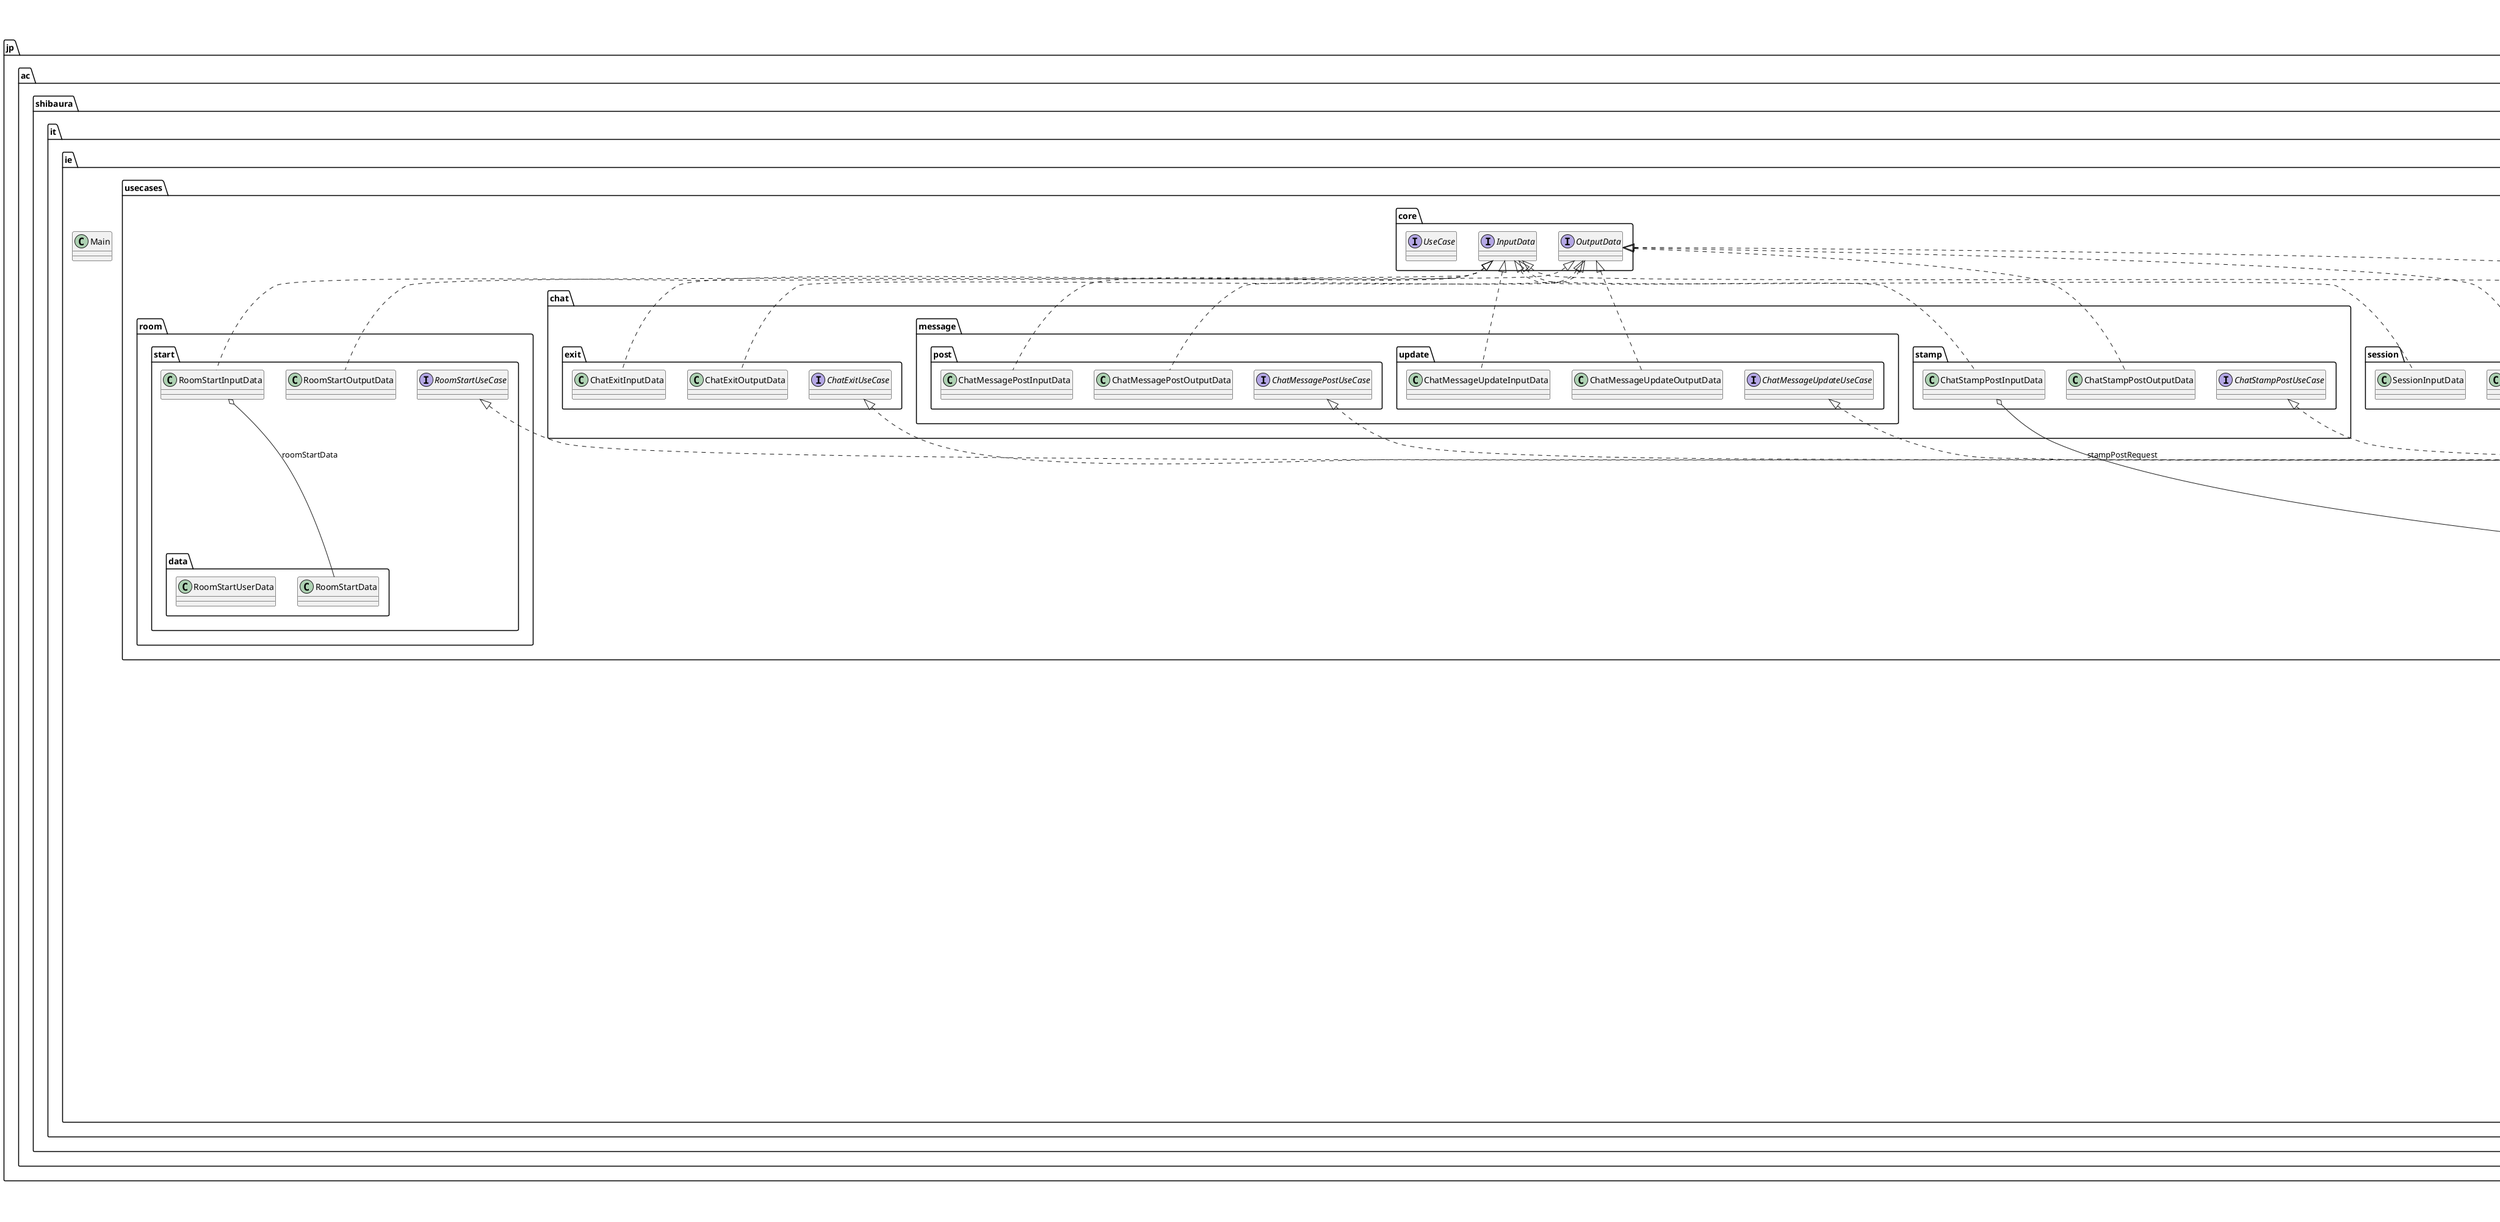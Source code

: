@startuml

title __CHATAPPSERVER's Class Diagram__\n

  namespace jp.ac.shibaura.it.ie {
    class jp.ac.shibaura.it.ie.Main {
    }
  }
  

  namespace jp.ac.shibaura.it.ie {
    namespace config {
      class jp.ac.shibaura.it.ie.config.Config {
      }
    }
  }
  

  namespace jp.ac.shibaura.it.ie {
    namespace contorollers {
      class jp.ac.shibaura.it.ie.contorollers.ChatController {
      }
    }
  }
  

  namespace jp.ac.shibaura.it.ie {
    namespace contorollers {
      class jp.ac.shibaura.it.ie.contorollers.RoomController {
      }
    }
  }
  

  namespace jp.ac.shibaura.it.ie {
    namespace domain.application.chat {
      class jp.ac.shibaura.it.ie.domain.application.chat.ChatExitInteractor {
      }
    }
  }
  

  namespace jp.ac.shibaura.it.ie {
    namespace domain.application.chat {
      namespace message {
        class jp.ac.shibaura.it.ie.domain.application.chat.message.ChatMessagePostInteractor {
        }
      }
    }
  }
  

  namespace jp.ac.shibaura.it.ie {
    namespace domain.application.chat {
      namespace message {
        class jp.ac.shibaura.it.ie.domain.application.chat.message.ChatMessageUpdateInteractor {
        }
      }
    }
  }
  

  namespace jp.ac.shibaura.it.ie {
    namespace domain.application.chat {
      namespace stamp {
        class jp.ac.shibaura.it.ie.domain.application.chat.stamp.ChatStampPostInteractor {
        }
      }
    }
  }
  

  namespace jp.ac.shibaura.it.ie {
    namespace domain.application.room {
      class jp.ac.shibaura.it.ie.domain.application.room.RoomStartInteractor {
      }
    }
  }
  

  namespace jp.ac.shibaura.it.ie {
    namespace domain.application.session {
      class jp.ac.shibaura.it.ie.domain.application.session.SessionInteractor {
      }
    }
  }
  

  namespace jp.ac.shibaura.it.ie {
    namespace domain.application.user {
      class jp.ac.shibaura.it.ie.domain.application.user.UserUpdateInteractor {
      }
    }
  }
  

  namespace jp.ac.shibaura.it.ie {
    namespace domain.model.category {
      class jp.ac.shibaura.it.ie.domain.model.category.Category {
      }
    }
  }
  

  namespace jp.ac.shibaura.it.ie {
    namespace domain.model.category {
      interface jp.ac.shibaura.it.ie.domain.model.category.CategoryRepository {
      }
    }
  }
  

  namespace jp.ac.shibaura.it.ie {
    namespace domain.model.chat {
      class jp.ac.shibaura.it.ie.domain.model.chat.Chat {
      }
    }
  }
  

  namespace jp.ac.shibaura.it.ie {
    namespace domain.model.chat {
      interface jp.ac.shibaura.it.ie.domain.model.chat.ChatRepository {
      }
    }
  }
  

  namespace jp.ac.shibaura.it.ie {
    namespace domain.model.chat {
      class jp.ac.shibaura.it.ie.domain.model.chat.Message {
      }
    }
  }
  

  namespace jp.ac.shibaura.it.ie {
    namespace domain.model.chat {
      class jp.ac.shibaura.it.ie.domain.model.chat.Stamp {
      }
    }
  }
  

  namespace jp.ac.shibaura.it.ie {
    namespace domain.model.image {
      class jp.ac.shibaura.it.ie.domain.model.image.Image {
      }
    }
  }
  

  namespace jp.ac.shibaura.it.ie {
    namespace domain.model.image {
      interface jp.ac.shibaura.it.ie.domain.model.image.ImageRepository {
      }
    }
  }
  

  namespace jp.ac.shibaura.it.ie {
    namespace domain.model.imgur {
      class jp.ac.shibaura.it.ie.domain.model.imgur.Data {
      }
    }
  }
  

  namespace jp.ac.shibaura.it.ie {
    namespace domain.model.imgur {
      class jp.ac.shibaura.it.ie.domain.model.imgur.ImgurData {
      }
    }
  }
  

  namespace jp.ac.shibaura.it.ie {
    namespace domain.model.room {
      class jp.ac.shibaura.it.ie.domain.model.room.Room {
      }
    }
  }
  

  namespace jp.ac.shibaura.it.ie {
    namespace domain.model.room {
      interface jp.ac.shibaura.it.ie.domain.model.room.RoomRepository {
      }
    }
  }
  

  namespace jp.ac.shibaura.it.ie {
    namespace domain.model.session {
      interface jp.ac.shibaura.it.ie.domain.model.session.SessionRepository {
      }
    }
  }
  

  namespace jp.ac.shibaura.it.ie {
    namespace domain.model.user {
      class jp.ac.shibaura.it.ie.domain.model.user.User {
      }
    }
  }
  

  namespace jp.ac.shibaura.it.ie {
    namespace domain.model.user {
      class jp.ac.shibaura.it.ie.domain.model.user.UserId {
      }
    }
  }
  

  namespace jp.ac.shibaura.it.ie {
    namespace domain.model.user {
      class jp.ac.shibaura.it.ie.domain.model.user.UserName {
      }
    }
  }
  

  namespace jp.ac.shibaura.it.ie {
    namespace domain.model.user {
      class jp.ac.shibaura.it.ie.domain.model.user.UserPassword {
      }
    }
  }
  

  namespace jp.ac.shibaura.it.ie {
    namespace domain.model.user {
      interface jp.ac.shibaura.it.ie.domain.model.user.UserRepository {
      }
    }
  }
  

  namespace jp.ac.shibaura.it.ie {
    namespace domain.model.user {
      class jp.ac.shibaura.it.ie.domain.model.user.UserSession {
      }
    }
  }
  

  namespace jp.ac.shibaura.it.ie {
    namespace gateways.category {
      class jp.ac.shibaura.it.ie.gateways.category.MySQLCategoryRepository {
      }
    }
  }
  

  namespace jp.ac.shibaura.it.ie {
    namespace gateways.chat {
      class jp.ac.shibaura.it.ie.gateways.chat.InMemoryChatRepository {
      }
    }
  }
  

  namespace jp.ac.shibaura.it.ie {
    namespace gateways.databese {
      class jp.ac.shibaura.it.ie.gateways.databese.MySQLComm {
      }
    }
  }
  

  namespace jp.ac.shibaura.it.ie {
    namespace gateways.image {
      class jp.ac.shibaura.it.ie.gateways.image.MySQLImageRepository {
      }
    }
  }
  

  namespace jp.ac.shibaura.it.ie {
    namespace gateways.room {
      class jp.ac.shibaura.it.ie.gateways.room.InMemoryRoomRepository {
      }
    }
  }
  

  namespace jp.ac.shibaura.it.ie {
    namespace gateways.session {
      class jp.ac.shibaura.it.ie.gateways.session.InMemorySessionRepository {
      }
    }
  }
  

  namespace jp.ac.shibaura.it.ie {
    namespace gateways.user {
      class jp.ac.shibaura.it.ie.gateways.user.MySQLUserRepository {
      }
    }
  }
  

  namespace jp.ac.shibaura.it.ie {
    namespace log {
      class jp.ac.shibaura.it.ie.log.LogUtils {
      }
    }
  }
  

  namespace jp.ac.shibaura.it.ie {
    namespace message {
      class jp.ac.shibaura.it.ie.message.MessagePostRequest {
      }
    }
  }
  

  namespace jp.ac.shibaura.it.ie {
    namespace message {
      class jp.ac.shibaura.it.ie.message.StampPostRequest {
      }
    }
  }
  

  namespace jp.ac.shibaura.it.ie {
    namespace test {
      class jp.ac.shibaura.it.ie.test.ChatTest {
      }
    }
  }
  

  namespace jp.ac.shibaura.it.ie {
    namespace test {
      class jp.ac.shibaura.it.ie.test.ConfigTest {
      }
    }
  }
  

  namespace jp.ac.shibaura.it.ie {
    namespace test {
      class jp.ac.shibaura.it.ie.test.HttpLobbyTest {
      }
    }
  }
  

  namespace jp.ac.shibaura.it.ie {
    namespace usecases.chat.exit {
      class jp.ac.shibaura.it.ie.usecases.chat.exit.ChatExitInputData {
      }
    }
  }
  

  namespace jp.ac.shibaura.it.ie {
    namespace usecases.chat.exit {
      class jp.ac.shibaura.it.ie.usecases.chat.exit.ChatExitOutputData {
      }
    }
  }
  

  namespace jp.ac.shibaura.it.ie {
    namespace usecases.chat.exit {
      interface jp.ac.shibaura.it.ie.usecases.chat.exit.ChatExitUseCase {
      }
    }
  }
  

  namespace jp.ac.shibaura.it.ie {
    namespace usecases.chat.message.post {
      class jp.ac.shibaura.it.ie.usecases.chat.message.post.ChatMessagePostInputData {
      }
    }
  }
  

  namespace jp.ac.shibaura.it.ie {
    namespace usecases.chat.message.post {
      class jp.ac.shibaura.it.ie.usecases.chat.message.post.ChatMessagePostOutputData {
      }
    }
  }
  

  namespace jp.ac.shibaura.it.ie {
    namespace usecases.chat.message.post {
      interface jp.ac.shibaura.it.ie.usecases.chat.message.post.ChatMessagePostUseCase {
      }
    }
  }
  

  namespace jp.ac.shibaura.it.ie {
    namespace usecases.chat.message.update {
      class jp.ac.shibaura.it.ie.usecases.chat.message.update.ChatMessageUpdateInputData {
      }
    }
  }
  

  namespace jp.ac.shibaura.it.ie {
    namespace usecases.chat.message.update {
      class jp.ac.shibaura.it.ie.usecases.chat.message.update.ChatMessageUpdateOutputData {
      }
    }
  }
  

  namespace jp.ac.shibaura.it.ie {
    namespace usecases.chat.message.update {
      interface jp.ac.shibaura.it.ie.usecases.chat.message.update.ChatMessageUpdateUseCase {
      }
    }
  }
  

  namespace jp.ac.shibaura.it.ie {
    namespace usecases.chat.stamp {
      class jp.ac.shibaura.it.ie.usecases.chat.stamp.ChatStampPostInputData {
      }
    }
  }
  

  namespace jp.ac.shibaura.it.ie {
    namespace usecases.chat.stamp {
      class jp.ac.shibaura.it.ie.usecases.chat.stamp.ChatStampPostOutputData {
      }
    }
  }
  

  namespace jp.ac.shibaura.it.ie {
    namespace usecases.chat.stamp {
      interface jp.ac.shibaura.it.ie.usecases.chat.stamp.ChatStampPostUseCase {
      }
    }
  }
  

  namespace jp.ac.shibaura.it.ie {
    namespace usecases.core {
      interface jp.ac.shibaura.it.ie.usecases.core.InputData {
      }
    }
  }
  

  namespace jp.ac.shibaura.it.ie {
    namespace usecases.core {
      interface jp.ac.shibaura.it.ie.usecases.core.OutputData {
      }
    }
  }
  

  namespace jp.ac.shibaura.it.ie {
    namespace usecases.core {
      interface jp.ac.shibaura.it.ie.usecases.core.UseCase {
      }
    }
  }
  

  namespace jp.ac.shibaura.it.ie {
    namespace usecases.room.start {
      class jp.ac.shibaura.it.ie.usecases.room.start.RoomStartInputData {
      }
    }
  }
  

  namespace jp.ac.shibaura.it.ie {
    namespace usecases.room.start {
      class jp.ac.shibaura.it.ie.usecases.room.start.RoomStartOutputData {
      }
    }
  }
  

  namespace jp.ac.shibaura.it.ie {
    namespace usecases.room.start {
      interface jp.ac.shibaura.it.ie.usecases.room.start.RoomStartUseCase {
      }
    }
  }
  

  namespace jp.ac.shibaura.it.ie {
    namespace usecases.room.start {
      namespace data {
        class jp.ac.shibaura.it.ie.usecases.room.start.data.RoomStartData {
        }
      }
    }
  }
  

  namespace jp.ac.shibaura.it.ie {
    namespace usecases.room.start {
      namespace data {
        class jp.ac.shibaura.it.ie.usecases.room.start.data.RoomStartUserData {
        }
      }
    }
  }
  

  namespace jp.ac.shibaura.it.ie {
    namespace usecases.session {
      class jp.ac.shibaura.it.ie.usecases.session.SessionInputData {
      }
    }
  }
  

  namespace jp.ac.shibaura.it.ie {
    namespace usecases.session {
      class jp.ac.shibaura.it.ie.usecases.session.SessionOutputData {
      }
    }
  }
  

  namespace jp.ac.shibaura.it.ie {
    namespace usecases.session {
      interface jp.ac.shibaura.it.ie.usecases.session.SessionUseCase {
      }
    }
  }
  

  namespace jp.ac.shibaura.it.ie {
    namespace usecases.user.update {
      class jp.ac.shibaura.it.ie.usecases.user.update.UserUpdateInputData {
      }
    }
  }
  

  namespace jp.ac.shibaura.it.ie {
    namespace usecases.user.update {
      class jp.ac.shibaura.it.ie.usecases.user.update.UserUpdateOutputData {
      }
    }
  }
  

  namespace jp.ac.shibaura.it.ie {
    namespace usecases.user.update {
      interface jp.ac.shibaura.it.ie.usecases.user.update.UserUpdateUseCase {
      }
    }
  }
  

  jp.ac.shibaura.it.ie.contorollers.ChatController o-- jp.ac.shibaura.it.ie.domain.application.chat.ChatExitInteractor : chatExitInteractor
  jp.ac.shibaura.it.ie.contorollers.ChatController o-- jp.ac.shibaura.it.ie.domain.application.chat.message.ChatMessagePostInteractor : chatMessagePostInteractor
  jp.ac.shibaura.it.ie.contorollers.ChatController o-- jp.ac.shibaura.it.ie.domain.application.chat.message.ChatMessageUpdateInteractor : chatMessageUpdateInteractor
  jp.ac.shibaura.it.ie.contorollers.ChatController o-- jp.ac.shibaura.it.ie.domain.application.chat.stamp.ChatStampPostInteractor : chatStampPostInteractor
  jp.ac.shibaura.it.ie.contorollers.ChatController o-- jp.ac.shibaura.it.ie.log.LogUtils : logger
  jp.ac.shibaura.it.ie.contorollers.ChatController o-- jp.ac.shibaura.it.ie.domain.application.session.SessionInteractor : sessionInteractor
  jp.ac.shibaura.it.ie.contorollers.RoomController o-- jp.ac.shibaura.it.ie.log.LogUtils : logger
  jp.ac.shibaura.it.ie.contorollers.RoomController o-- jp.ac.shibaura.it.ie.domain.application.room.RoomStartInteractor : roomStartInteractor
  jp.ac.shibaura.it.ie.contorollers.RoomController o-- jp.ac.shibaura.it.ie.domain.application.session.SessionInteractor : sessionInteractor
  jp.ac.shibaura.it.ie.domain.application.chat.ChatExitInteractor .up.|> jp.ac.shibaura.it.ie.usecases.chat.exit.ChatExitUseCase
  jp.ac.shibaura.it.ie.domain.application.chat.ChatExitInteractor o-- jp.ac.shibaura.it.ie.domain.model.room.RoomRepository : roomRepository
  jp.ac.shibaura.it.ie.domain.application.chat.ChatExitInteractor o-- jp.ac.shibaura.it.ie.domain.model.session.SessionRepository : sessionRepository
  jp.ac.shibaura.it.ie.domain.application.chat.message.ChatMessagePostInteractor .up.|> jp.ac.shibaura.it.ie.usecases.chat.message.post.ChatMessagePostUseCase
  jp.ac.shibaura.it.ie.domain.application.chat.message.ChatMessagePostInteractor o-- jp.ac.shibaura.it.ie.domain.model.chat.ChatRepository : chatRepository
  jp.ac.shibaura.it.ie.domain.application.chat.message.ChatMessagePostInteractor o-- jp.ac.shibaura.it.ie.domain.model.image.ImageRepository : imageRepository
  jp.ac.shibaura.it.ie.domain.application.chat.message.ChatMessagePostInteractor o-- jp.ac.shibaura.it.ie.log.LogUtils : logger
  jp.ac.shibaura.it.ie.domain.application.chat.message.ChatMessagePostInteractor o-- jp.ac.shibaura.it.ie.domain.model.room.RoomRepository : roomRepository
  jp.ac.shibaura.it.ie.domain.application.chat.message.ChatMessagePostInteractor o-- jp.ac.shibaura.it.ie.domain.model.session.SessionRepository : sessionRepository
  jp.ac.shibaura.it.ie.domain.application.chat.message.ChatMessagePostInteractor o-- jp.ac.shibaura.it.ie.domain.model.user.UserRepository : userRepository
  jp.ac.shibaura.it.ie.domain.application.chat.message.ChatMessageUpdateInteractor .up.|> jp.ac.shibaura.it.ie.usecases.chat.message.update.ChatMessageUpdateUseCase
  jp.ac.shibaura.it.ie.domain.application.chat.message.ChatMessageUpdateInteractor o-- jp.ac.shibaura.it.ie.domain.model.chat.ChatRepository : chatRepository
  jp.ac.shibaura.it.ie.domain.application.chat.stamp.ChatStampPostInteractor .up.|> jp.ac.shibaura.it.ie.usecases.chat.stamp.ChatStampPostUseCase
  jp.ac.shibaura.it.ie.domain.application.chat.stamp.ChatStampPostInteractor o-- jp.ac.shibaura.it.ie.domain.model.chat.ChatRepository : chatRepository
  jp.ac.shibaura.it.ie.domain.application.chat.stamp.ChatStampPostInteractor o-- jp.ac.shibaura.it.ie.domain.model.room.RoomRepository : roomRepository
  jp.ac.shibaura.it.ie.domain.application.room.RoomStartInteractor .up.|> jp.ac.shibaura.it.ie.usecases.room.start.RoomStartUseCase
  jp.ac.shibaura.it.ie.domain.application.room.RoomStartInteractor o-- jp.ac.shibaura.it.ie.domain.model.chat.ChatRepository : chatRepository
  jp.ac.shibaura.it.ie.domain.application.room.RoomStartInteractor o-- jp.ac.shibaura.it.ie.log.LogUtils : logger
  jp.ac.shibaura.it.ie.domain.application.room.RoomStartInteractor o-- jp.ac.shibaura.it.ie.domain.model.room.RoomRepository : roomRepository
  jp.ac.shibaura.it.ie.domain.application.room.RoomStartInteractor o-- jp.ac.shibaura.it.ie.domain.model.session.SessionRepository : sessionRepository
  jp.ac.shibaura.it.ie.domain.application.session.SessionInteractor .up.|> jp.ac.shibaura.it.ie.usecases.session.SessionUseCase
  jp.ac.shibaura.it.ie.domain.application.session.SessionInteractor o-- jp.ac.shibaura.it.ie.domain.model.session.SessionRepository : sessionRepository
  jp.ac.shibaura.it.ie.domain.application.user.UserUpdateInteractor .up.|> jp.ac.shibaura.it.ie.usecases.user.update.UserUpdateUseCase
  jp.ac.shibaura.it.ie.domain.application.user.UserUpdateInteractor o-- jp.ac.shibaura.it.ie.domain.model.user.UserRepository : userRepository
  jp.ac.shibaura.it.ie.domain.model.imgur.ImgurData o-- jp.ac.shibaura.it.ie.domain.model.imgur.Data : data
  jp.ac.shibaura.it.ie.domain.model.room.Room o-- jp.ac.shibaura.it.ie.domain.model.room.RoomRepository : roomRepository
  jp.ac.shibaura.it.ie.domain.model.user.User o-- jp.ac.shibaura.it.ie.domain.model.user.UserId : id
  jp.ac.shibaura.it.ie.domain.model.user.User o-- jp.ac.shibaura.it.ie.domain.model.user.UserName : name
  jp.ac.shibaura.it.ie.domain.model.user.User o-- jp.ac.shibaura.it.ie.domain.model.user.UserPassword : pass
  jp.ac.shibaura.it.ie.domain.model.user.UserSession o-- jp.ac.shibaura.it.ie.domain.model.user.UserId : id
  jp.ac.shibaura.it.ie.domain.model.user.UserSession o-- jp.ac.shibaura.it.ie.domain.model.user.UserName : name
  jp.ac.shibaura.it.ie.gateways.category.MySQLCategoryRepository .up.|> jp.ac.shibaura.it.ie.domain.model.category.CategoryRepository
  jp.ac.shibaura.it.ie.gateways.chat.InMemoryChatRepository .up.|> jp.ac.shibaura.it.ie.domain.model.chat.ChatRepository
  jp.ac.shibaura.it.ie.gateways.databese.MySQLComm o-- jp.ac.shibaura.it.ie.log.LogUtils : logger
  jp.ac.shibaura.it.ie.gateways.image.MySQLImageRepository .up.|> jp.ac.shibaura.it.ie.domain.model.image.ImageRepository
  jp.ac.shibaura.it.ie.gateways.image.MySQLImageRepository o-- jp.ac.shibaura.it.ie.log.LogUtils : logger
  jp.ac.shibaura.it.ie.gateways.room.InMemoryRoomRepository .up.|> jp.ac.shibaura.it.ie.domain.model.room.RoomRepository
  jp.ac.shibaura.it.ie.gateways.session.InMemorySessionRepository .up.|> jp.ac.shibaura.it.ie.domain.model.session.SessionRepository
  jp.ac.shibaura.it.ie.gateways.user.MySQLUserRepository .up.|> jp.ac.shibaura.it.ie.domain.model.user.UserRepository
  jp.ac.shibaura.it.ie.gateways.user.MySQLUserRepository o-- jp.ac.shibaura.it.ie.log.LogUtils : logger
  jp.ac.shibaura.it.ie.usecases.chat.exit.ChatExitInputData .up.|> jp.ac.shibaura.it.ie.usecases.core.InputData
  jp.ac.shibaura.it.ie.usecases.chat.exit.ChatExitOutputData .up.|> jp.ac.shibaura.it.ie.usecases.core.OutputData
  jp.ac.shibaura.it.ie.usecases.chat.message.post.ChatMessagePostInputData .up.|> jp.ac.shibaura.it.ie.usecases.core.InputData
  jp.ac.shibaura.it.ie.usecases.chat.message.post.ChatMessagePostOutputData .up.|> jp.ac.shibaura.it.ie.usecases.core.OutputData
  jp.ac.shibaura.it.ie.usecases.chat.message.update.ChatMessageUpdateInputData .up.|> jp.ac.shibaura.it.ie.usecases.core.InputData
  jp.ac.shibaura.it.ie.usecases.chat.message.update.ChatMessageUpdateOutputData .up.|> jp.ac.shibaura.it.ie.usecases.core.OutputData
  jp.ac.shibaura.it.ie.usecases.chat.stamp.ChatStampPostInputData .up.|> jp.ac.shibaura.it.ie.usecases.core.InputData
  jp.ac.shibaura.it.ie.usecases.chat.stamp.ChatStampPostInputData o-- jp.ac.shibaura.it.ie.message.StampPostRequest : stampPostRequest
  jp.ac.shibaura.it.ie.usecases.chat.stamp.ChatStampPostOutputData .up.|> jp.ac.shibaura.it.ie.usecases.core.OutputData
  jp.ac.shibaura.it.ie.usecases.room.start.RoomStartInputData .up.|> jp.ac.shibaura.it.ie.usecases.core.InputData
  jp.ac.shibaura.it.ie.usecases.room.start.RoomStartInputData o-- jp.ac.shibaura.it.ie.usecases.room.start.data.RoomStartData : roomStartData
  jp.ac.shibaura.it.ie.usecases.room.start.RoomStartOutputData .up.|> jp.ac.shibaura.it.ie.usecases.core.OutputData
  jp.ac.shibaura.it.ie.usecases.session.SessionInputData .up.|> jp.ac.shibaura.it.ie.usecases.core.InputData
  jp.ac.shibaura.it.ie.usecases.session.SessionOutputData .up.|> jp.ac.shibaura.it.ie.usecases.core.OutputData
  jp.ac.shibaura.it.ie.usecases.user.update.UserUpdateInputData .up.|> jp.ac.shibaura.it.ie.usecases.core.InputData
  jp.ac.shibaura.it.ie.usecases.user.update.UserUpdateOutputData .up.|> jp.ac.shibaura.it.ie.usecases.core.OutputData


right footer


PlantUML diagram generated by SketchIt! (https://bitbucket.org/pmesmeur/sketch.it)
For more information about this tool, please contact philippe.mesmeur@gmail.com
endfooter

@enduml
